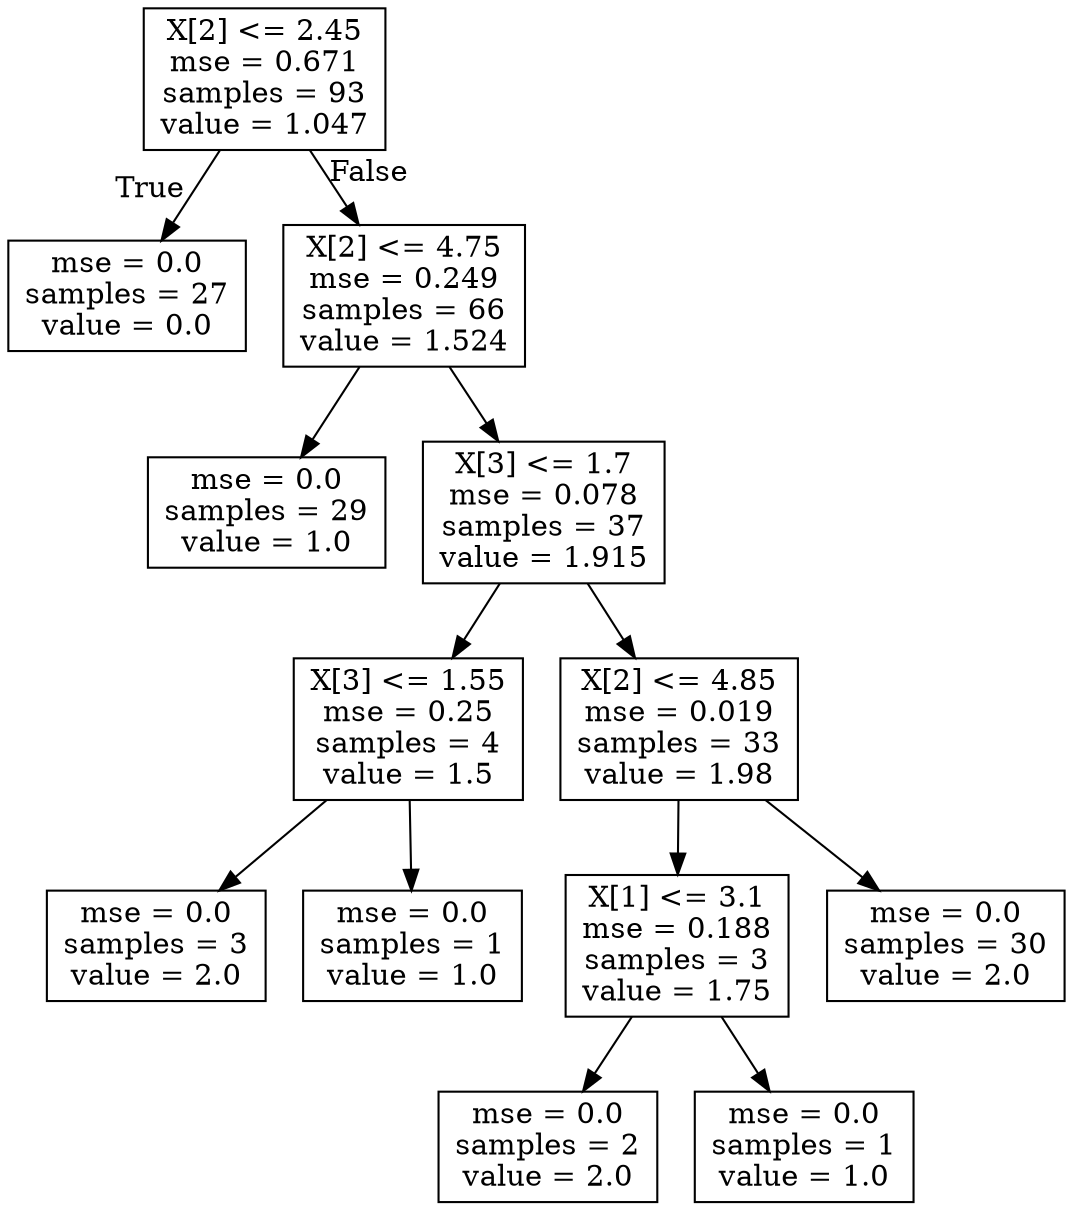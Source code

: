 digraph Tree {
node [shape=box] ;
0 [label="X[2] <= 2.45\nmse = 0.671\nsamples = 93\nvalue = 1.047"] ;
1 [label="mse = 0.0\nsamples = 27\nvalue = 0.0"] ;
0 -> 1 [labeldistance=2.5, labelangle=45, headlabel="True"] ;
2 [label="X[2] <= 4.75\nmse = 0.249\nsamples = 66\nvalue = 1.524"] ;
0 -> 2 [labeldistance=2.5, labelangle=-45, headlabel="False"] ;
3 [label="mse = 0.0\nsamples = 29\nvalue = 1.0"] ;
2 -> 3 ;
4 [label="X[3] <= 1.7\nmse = 0.078\nsamples = 37\nvalue = 1.915"] ;
2 -> 4 ;
5 [label="X[3] <= 1.55\nmse = 0.25\nsamples = 4\nvalue = 1.5"] ;
4 -> 5 ;
6 [label="mse = 0.0\nsamples = 3\nvalue = 2.0"] ;
5 -> 6 ;
7 [label="mse = 0.0\nsamples = 1\nvalue = 1.0"] ;
5 -> 7 ;
8 [label="X[2] <= 4.85\nmse = 0.019\nsamples = 33\nvalue = 1.98"] ;
4 -> 8 ;
9 [label="X[1] <= 3.1\nmse = 0.188\nsamples = 3\nvalue = 1.75"] ;
8 -> 9 ;
10 [label="mse = 0.0\nsamples = 2\nvalue = 2.0"] ;
9 -> 10 ;
11 [label="mse = 0.0\nsamples = 1\nvalue = 1.0"] ;
9 -> 11 ;
12 [label="mse = 0.0\nsamples = 30\nvalue = 2.0"] ;
8 -> 12 ;
}